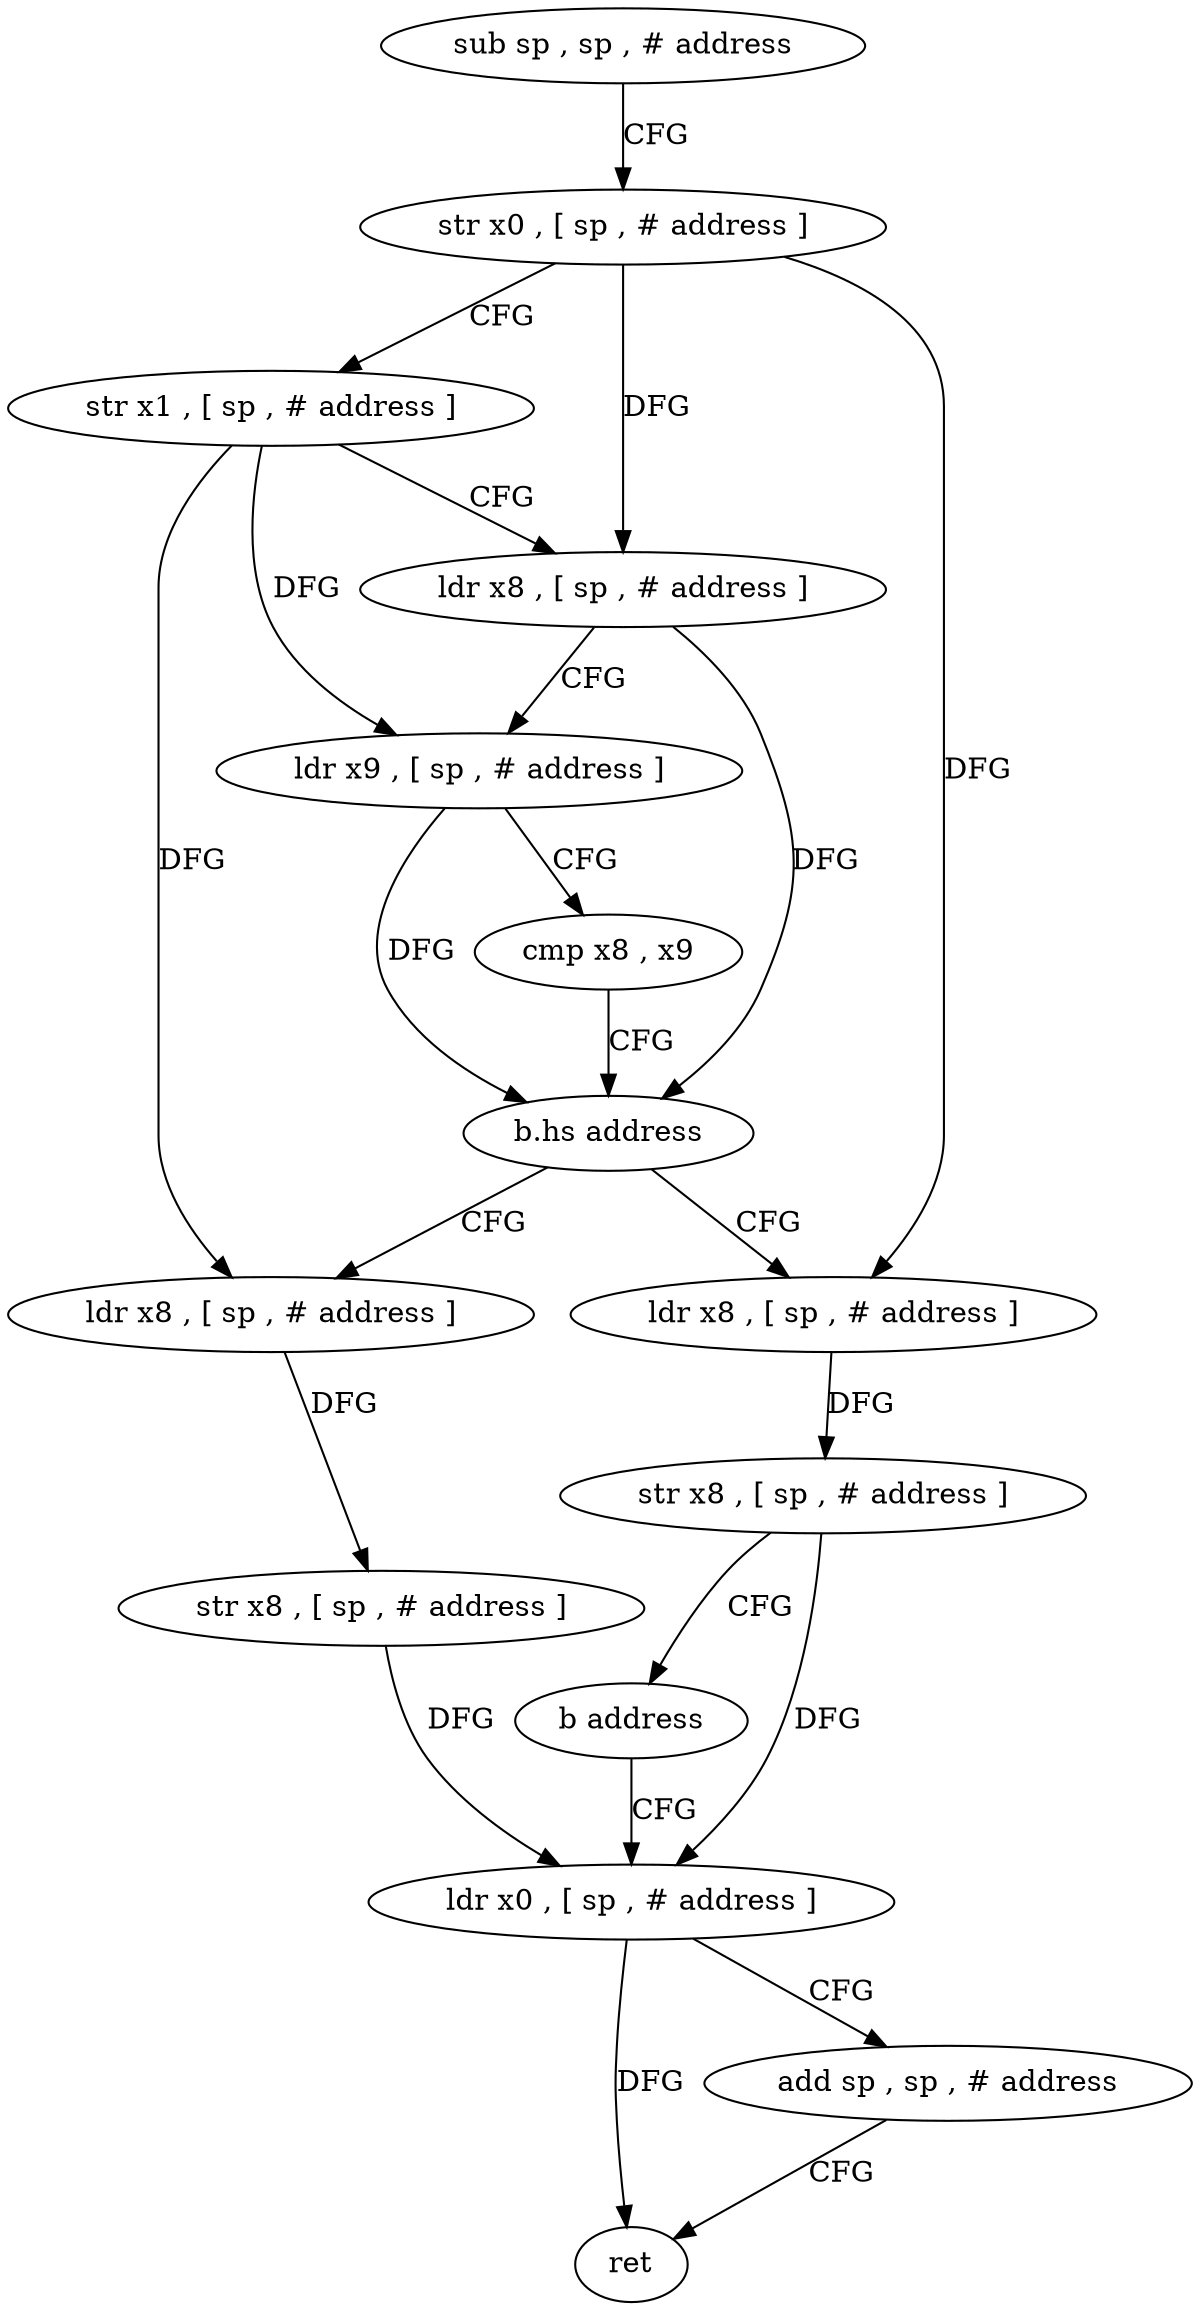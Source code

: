 digraph "func" {
"4208324" [label = "sub sp , sp , # address" ]
"4208328" [label = "str x0 , [ sp , # address ]" ]
"4208332" [label = "str x1 , [ sp , # address ]" ]
"4208336" [label = "ldr x8 , [ sp , # address ]" ]
"4208340" [label = "ldr x9 , [ sp , # address ]" ]
"4208344" [label = "cmp x8 , x9" ]
"4208348" [label = "b.hs address" ]
"4208364" [label = "ldr x8 , [ sp , # address ]" ]
"4208352" [label = "ldr x8 , [ sp , # address ]" ]
"4208368" [label = "str x8 , [ sp , # address ]" ]
"4208372" [label = "ldr x0 , [ sp , # address ]" ]
"4208356" [label = "str x8 , [ sp , # address ]" ]
"4208360" [label = "b address" ]
"4208376" [label = "add sp , sp , # address" ]
"4208380" [label = "ret" ]
"4208324" -> "4208328" [ label = "CFG" ]
"4208328" -> "4208332" [ label = "CFG" ]
"4208328" -> "4208336" [ label = "DFG" ]
"4208328" -> "4208352" [ label = "DFG" ]
"4208332" -> "4208336" [ label = "CFG" ]
"4208332" -> "4208340" [ label = "DFG" ]
"4208332" -> "4208364" [ label = "DFG" ]
"4208336" -> "4208340" [ label = "CFG" ]
"4208336" -> "4208348" [ label = "DFG" ]
"4208340" -> "4208344" [ label = "CFG" ]
"4208340" -> "4208348" [ label = "DFG" ]
"4208344" -> "4208348" [ label = "CFG" ]
"4208348" -> "4208364" [ label = "CFG" ]
"4208348" -> "4208352" [ label = "CFG" ]
"4208364" -> "4208368" [ label = "DFG" ]
"4208352" -> "4208356" [ label = "DFG" ]
"4208368" -> "4208372" [ label = "DFG" ]
"4208372" -> "4208376" [ label = "CFG" ]
"4208372" -> "4208380" [ label = "DFG" ]
"4208356" -> "4208360" [ label = "CFG" ]
"4208356" -> "4208372" [ label = "DFG" ]
"4208360" -> "4208372" [ label = "CFG" ]
"4208376" -> "4208380" [ label = "CFG" ]
}
